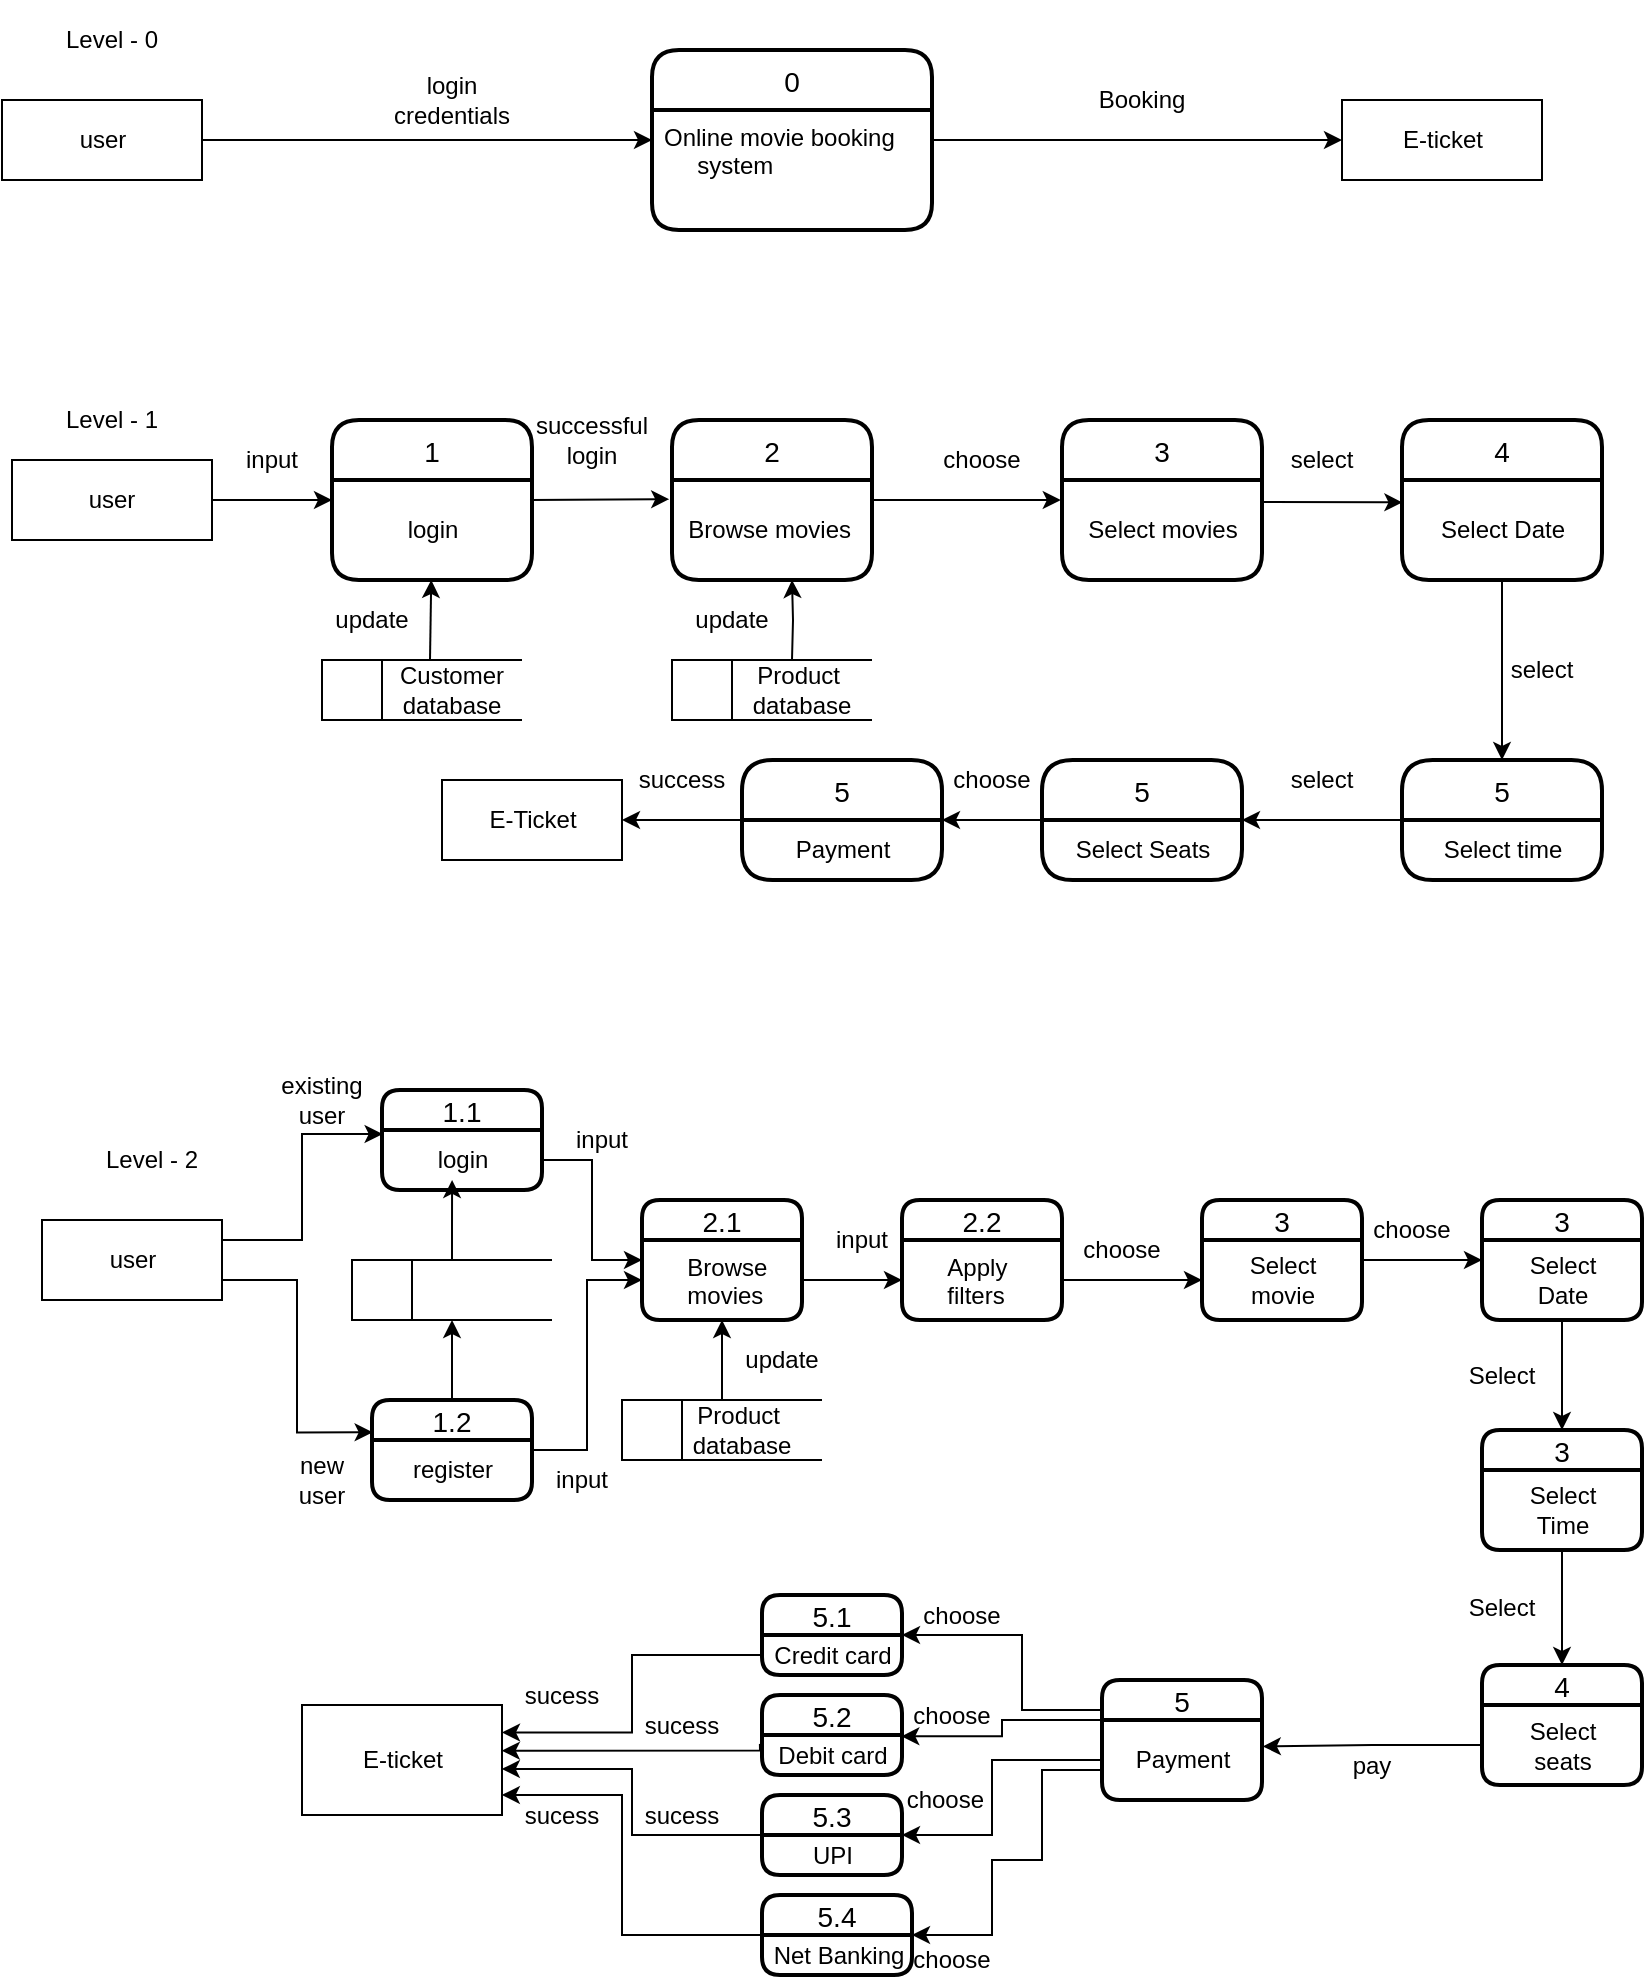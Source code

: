 <mxfile version="12.2.2" type="device" pages="1"><diagram id="ZBO5NhThzjogWeOsKLE4" name="Page-1"><mxGraphModel dx="3611" dy="1723" grid="1" gridSize="10" guides="1" tooltips="1" connect="1" arrows="1" fold="1" page="1" pageScale="1" pageWidth="850" pageHeight="1100" math="0" shadow="0"><root><mxCell id="0"/><mxCell id="1" parent="0"/><mxCell id="CX0yj90wI-lfDMvrGB9c-16" style="edgeStyle=orthogonalEdgeStyle;rounded=0;orthogonalLoop=1;jettySize=auto;html=1;exitX=1;exitY=0.5;exitDx=0;exitDy=0;entryX=0;entryY=0.5;entryDx=0;entryDy=0;" parent="1" source="CX0yj90wI-lfDMvrGB9c-2" target="CX0yj90wI-lfDMvrGB9c-9" edge="1"><mxGeometry relative="1" as="geometry"><mxPoint x="197" y="120" as="targetPoint"/></mxGeometry></mxCell><mxCell id="CX0yj90wI-lfDMvrGB9c-2" value="user" style="html=1;" parent="1" vertex="1"><mxGeometry x="10" y="80" width="100" height="40" as="geometry"/></mxCell><mxCell id="CX0yj90wI-lfDMvrGB9c-3" value="E-ticket" style="html=1;" parent="1" vertex="1"><mxGeometry x="680" y="80" width="100" height="40" as="geometry"/></mxCell><mxCell id="CX0yj90wI-lfDMvrGB9c-17" style="edgeStyle=orthogonalEdgeStyle;rounded=0;orthogonalLoop=1;jettySize=auto;html=1;exitX=1;exitY=0.25;exitDx=0;exitDy=0;entryX=0;entryY=0.5;entryDx=0;entryDy=0;" parent="1" source="CX0yj90wI-lfDMvrGB9c-10" target="CX0yj90wI-lfDMvrGB9c-3" edge="1"><mxGeometry relative="1" as="geometry"><mxPoint x="440" y="115" as="targetPoint"/></mxGeometry></mxCell><mxCell id="CX0yj90wI-lfDMvrGB9c-42" style="edgeStyle=orthogonalEdgeStyle;rounded=0;orthogonalLoop=1;jettySize=auto;html=1;exitX=1;exitY=0.5;exitDx=0;exitDy=0;entryX=0;entryY=0.2;entryDx=0;entryDy=0;entryPerimeter=0;" parent="1" source="CX0yj90wI-lfDMvrGB9c-19" target="CX0yj90wI-lfDMvrGB9c-32" edge="1"><mxGeometry relative="1" as="geometry"/></mxCell><mxCell id="CX0yj90wI-lfDMvrGB9c-19" value="user" style="whiteSpace=wrap;html=1;align=center;" parent="1" vertex="1"><mxGeometry x="15" y="260" width="100" height="40" as="geometry"/></mxCell><mxCell id="CX0yj90wI-lfDMvrGB9c-54" style="edgeStyle=orthogonalEdgeStyle;rounded=0;orthogonalLoop=1;jettySize=auto;html=1;entryX=0.5;entryY=0;entryDx=0;entryDy=0;" parent="1" source="CX0yj90wI-lfDMvrGB9c-23" target="CX0yj90wI-lfDMvrGB9c-24" edge="1"><mxGeometry relative="1" as="geometry"/></mxCell><mxCell id="CX0yj90wI-lfDMvrGB9c-38" value="" style="html=1;dashed=0;whitespace=wrap;shape=mxgraph.dfd.dataStoreID;align=left;spacingLeft=3;points=[[0,0],[0.5,0],[1,0],[0,0.5],[1,0.5],[0,1],[0.5,1],[1,1]];" parent="1" vertex="1"><mxGeometry x="170" y="360" width="100" height="30" as="geometry"/></mxCell><mxCell id="CX0yj90wI-lfDMvrGB9c-39" value="Customer database" style="text;html=1;strokeColor=none;fillColor=none;align=center;verticalAlign=middle;whiteSpace=wrap;rounded=0;" parent="1" vertex="1"><mxGeometry x="215" y="365" width="40" height="20" as="geometry"/></mxCell><mxCell id="CX0yj90wI-lfDMvrGB9c-44" value="" style="endArrow=classic;html=1;entryX=-0.014;entryY=0.192;entryDx=0;entryDy=0;entryPerimeter=0;" parent="1" target="CX0yj90wI-lfDMvrGB9c-33" edge="1"><mxGeometry width="50" height="50" relative="1" as="geometry"><mxPoint x="274" y="280" as="sourcePoint"/><mxPoint x="326" y="280" as="targetPoint"/></mxGeometry></mxCell><mxCell id="CX0yj90wI-lfDMvrGB9c-45" value="" style="endArrow=classic;html=1;entryX=-0.006;entryY=0.2;entryDx=0;entryDy=0;entryPerimeter=0;" parent="1" target="CX0yj90wI-lfDMvrGB9c-35" edge="1"><mxGeometry width="50" height="50" relative="1" as="geometry"><mxPoint x="445" y="280" as="sourcePoint"/><mxPoint x="475" y="279.8" as="targetPoint"/></mxGeometry></mxCell><mxCell id="CX0yj90wI-lfDMvrGB9c-46" value="" style="endArrow=classic;html=1;entryX=0.002;entryY=0.224;entryDx=0;entryDy=0;entryPerimeter=0;" parent="1" target="CX0yj90wI-lfDMvrGB9c-36" edge="1"><mxGeometry width="50" height="50" relative="1" as="geometry"><mxPoint x="640" y="281" as="sourcePoint"/><mxPoint x="670" y="300" as="targetPoint"/></mxGeometry></mxCell><mxCell id="CX0yj90wI-lfDMvrGB9c-47" value="input" style="text;html=1;strokeColor=none;fillColor=none;align=center;verticalAlign=middle;whiteSpace=wrap;rounded=0;" parent="1" vertex="1"><mxGeometry x="125" y="250" width="40" height="20" as="geometry"/></mxCell><mxCell id="CX0yj90wI-lfDMvrGB9c-48" value="" style="endArrow=classic;html=1;" parent="1" target="CX0yj90wI-lfDMvrGB9c-32" edge="1"><mxGeometry width="50" height="50" relative="1" as="geometry"><mxPoint x="224" y="360" as="sourcePoint"/><mxPoint x="219" y="322" as="targetPoint"/></mxGeometry></mxCell><mxCell id="CX0yj90wI-lfDMvrGB9c-49" value="successful&lt;br&gt;login" style="text;html=1;strokeColor=none;fillColor=none;align=center;verticalAlign=middle;whiteSpace=wrap;rounded=0;" parent="1" vertex="1"><mxGeometry x="285" y="230" width="40" height="40" as="geometry"/></mxCell><mxCell id="CX0yj90wI-lfDMvrGB9c-50" value="update" style="text;html=1;strokeColor=none;fillColor=none;align=center;verticalAlign=middle;whiteSpace=wrap;rounded=0;" parent="1" vertex="1"><mxGeometry x="175" y="330" width="40" height="20" as="geometry"/></mxCell><mxCell id="CX0yj90wI-lfDMvrGB9c-51" value="choose" style="text;html=1;strokeColor=none;fillColor=none;align=center;verticalAlign=middle;whiteSpace=wrap;rounded=0;" parent="1" vertex="1"><mxGeometry x="480" y="250" width="40" height="20" as="geometry"/></mxCell><mxCell id="CX0yj90wI-lfDMvrGB9c-53" value="select" style="text;html=1;strokeColor=none;fillColor=none;align=center;verticalAlign=middle;whiteSpace=wrap;rounded=0;" parent="1" vertex="1"><mxGeometry x="650" y="250" width="40" height="20" as="geometry"/></mxCell><mxCell id="CX0yj90wI-lfDMvrGB9c-56" value="choose" style="text;html=1;strokeColor=none;fillColor=none;align=center;verticalAlign=middle;whiteSpace=wrap;rounded=0;" parent="1" vertex="1"><mxGeometry x="485" y="410" width="40" height="20" as="geometry"/></mxCell><mxCell id="CX0yj90wI-lfDMvrGB9c-57" value="success" style="text;html=1;strokeColor=none;fillColor=none;align=center;verticalAlign=middle;whiteSpace=wrap;rounded=0;" parent="1" vertex="1"><mxGeometry x="330" y="410" width="40" height="20" as="geometry"/></mxCell><mxCell id="CX0yj90wI-lfDMvrGB9c-58" value="" style="html=1;dashed=0;whitespace=wrap;shape=mxgraph.dfd.dataStoreID;align=left;spacingLeft=3;points=[[0,0],[0.5,0],[1,0],[0,0.5],[1,0.5],[0,1],[0.5,1],[1,1]];" parent="1" vertex="1"><mxGeometry x="345" y="360" width="100" height="30" as="geometry"/></mxCell><mxCell id="CX0yj90wI-lfDMvrGB9c-63" style="edgeStyle=orthogonalEdgeStyle;rounded=0;orthogonalLoop=1;jettySize=auto;html=1;entryX=0.6;entryY=1;entryDx=0;entryDy=0;entryPerimeter=0;" parent="1" target="CX0yj90wI-lfDMvrGB9c-33" edge="1"><mxGeometry relative="1" as="geometry"><mxPoint x="405" y="360" as="sourcePoint"/></mxGeometry></mxCell><mxCell id="CX0yj90wI-lfDMvrGB9c-59" value="Product&amp;nbsp; database" style="text;html=1;strokeColor=none;fillColor=none;align=center;verticalAlign=middle;whiteSpace=wrap;rounded=0;" parent="1" vertex="1"><mxGeometry x="390" y="365" width="40" height="20" as="geometry"/></mxCell><mxCell id="xAE33orroYVYd5TaKZKQ-5" style="edgeStyle=orthogonalEdgeStyle;rounded=0;orthogonalLoop=1;jettySize=auto;html=1;entryX=0.004;entryY=0.067;entryDx=0;entryDy=0;entryPerimeter=0;exitX=1;exitY=0.25;exitDx=0;exitDy=0;" parent="1" source="CX0yj90wI-lfDMvrGB9c-66" target="CX0yj90wI-lfDMvrGB9c-64" edge="1"><mxGeometry relative="1" as="geometry"><mxPoint x="150" y="670" as="sourcePoint"/></mxGeometry></mxCell><mxCell id="xAE33orroYVYd5TaKZKQ-6" style="edgeStyle=orthogonalEdgeStyle;rounded=0;orthogonalLoop=1;jettySize=auto;html=1;entryX=0.004;entryY=-0.128;entryDx=0;entryDy=0;entryPerimeter=0;exitX=1;exitY=0.75;exitDx=0;exitDy=0;" parent="1" source="CX0yj90wI-lfDMvrGB9c-66" target="xAE33orroYVYd5TaKZKQ-2" edge="1"><mxGeometry relative="1" as="geometry"/></mxCell><mxCell id="CX0yj90wI-lfDMvrGB9c-66" value="user" style="html=1;dashed=0;whitespace=wrap;" parent="1" vertex="1"><mxGeometry x="30" y="640" width="90" height="40" as="geometry"/></mxCell><mxCell id="xAE33orroYVYd5TaKZKQ-11" style="edgeStyle=orthogonalEdgeStyle;rounded=0;orthogonalLoop=1;jettySize=auto;html=1;entryX=0;entryY=0.5;entryDx=0;entryDy=0;" parent="1" source="CX0yj90wI-lfDMvrGB9c-64" target="xAE33orroYVYd5TaKZKQ-7" edge="1"><mxGeometry relative="1" as="geometry"/></mxCell><mxCell id="xAE33orroYVYd5TaKZKQ-12" style="edgeStyle=orthogonalEdgeStyle;rounded=0;orthogonalLoop=1;jettySize=auto;html=1;entryX=0;entryY=0.5;entryDx=0;entryDy=0;exitX=1;exitY=0.5;exitDx=0;exitDy=0;" parent="1" source="xAE33orroYVYd5TaKZKQ-1" target="xAE33orroYVYd5TaKZKQ-8" edge="1"><mxGeometry relative="1" as="geometry"><mxPoint x="273" y="699" as="sourcePoint"/></mxGeometry></mxCell><mxCell id="xAE33orroYVYd5TaKZKQ-47" value="E-ticket" style="html=1;dashed=0;whitespace=wrap;" parent="1" vertex="1"><mxGeometry x="160" y="882.5" width="100" height="55" as="geometry"/></mxCell><mxCell id="xAE33orroYVYd5TaKZKQ-48" style="edgeStyle=orthogonalEdgeStyle;rounded=0;orthogonalLoop=1;jettySize=auto;html=1;entryX=0;entryY=0.5;entryDx=0;entryDy=0;" parent="1" source="xAE33orroYVYd5TaKZKQ-8" target="xAE33orroYVYd5TaKZKQ-14" edge="1"><mxGeometry relative="1" as="geometry"/></mxCell><mxCell id="xAE33orroYVYd5TaKZKQ-49" style="edgeStyle=orthogonalEdgeStyle;rounded=0;orthogonalLoop=1;jettySize=auto;html=1;entryX=0;entryY=0.5;entryDx=0;entryDy=0;entryPerimeter=0;" parent="1" source="xAE33orroYVYd5TaKZKQ-14" target="xAE33orroYVYd5TaKZKQ-19" edge="1"><mxGeometry relative="1" as="geometry"/></mxCell><mxCell id="xAE33orroYVYd5TaKZKQ-51" style="edgeStyle=orthogonalEdgeStyle;rounded=0;orthogonalLoop=1;jettySize=auto;html=1;entryX=1.005;entryY=0.33;entryDx=0;entryDy=0;entryPerimeter=0;" parent="1" source="xAE33orroYVYd5TaKZKQ-23" target="xAE33orroYVYd5TaKZKQ-30" edge="1"><mxGeometry relative="1" as="geometry"><mxPoint x="680" y="903" as="targetPoint"/></mxGeometry></mxCell><mxCell id="xAE33orroYVYd5TaKZKQ-52" style="edgeStyle=orthogonalEdgeStyle;rounded=0;orthogonalLoop=1;jettySize=auto;html=1;entryX=1;entryY=0.5;entryDx=0;entryDy=0;exitX=0;exitY=0.25;exitDx=0;exitDy=0;" parent="1" source="xAE33orroYVYd5TaKZKQ-29" target="xAE33orroYVYd5TaKZKQ-45" edge="1"><mxGeometry relative="1" as="geometry"><Array as="points"><mxPoint x="520" y="885"/><mxPoint x="520" y="848"/></Array><mxPoint x="520" y="897.5" as="sourcePoint"/></mxGeometry></mxCell><mxCell id="xAE33orroYVYd5TaKZKQ-55" value="" style="edgeStyle=orthogonalEdgeStyle;rounded=0;orthogonalLoop=1;jettySize=auto;html=1;entryX=0.995;entryY=0.032;entryDx=0;entryDy=0;entryPerimeter=0;" parent="1" target="xAE33orroYVYd5TaKZKQ-39" edge="1"><mxGeometry relative="1" as="geometry"><Array as="points"><mxPoint x="560" y="890"/><mxPoint x="510" y="890"/><mxPoint x="510" y="898"/></Array><mxPoint x="560" y="902.5" as="sourcePoint"/></mxGeometry></mxCell><mxCell id="xAE33orroYVYd5TaKZKQ-57" style="edgeStyle=orthogonalEdgeStyle;rounded=0;orthogonalLoop=1;jettySize=auto;html=1;entryX=1;entryY=0.5;entryDx=0;entryDy=0;exitX=-0.001;exitY=0.223;exitDx=0;exitDy=0;exitPerimeter=0;" parent="1" source="xAE33orroYVYd5TaKZKQ-30" target="xAE33orroYVYd5TaKZKQ-36" edge="1"><mxGeometry relative="1" as="geometry"><mxPoint x="550" y="910" as="sourcePoint"/><Array as="points"><mxPoint x="560" y="910"/><mxPoint x="505" y="910"/><mxPoint x="505" y="948"/></Array></mxGeometry></mxCell><mxCell id="xAE33orroYVYd5TaKZKQ-58" style="edgeStyle=orthogonalEdgeStyle;rounded=0;orthogonalLoop=1;jettySize=auto;html=1;entryX=1;entryY=0.5;entryDx=0;entryDy=0;exitX=0;exitY=0.75;exitDx=0;exitDy=0;" parent="1" source="xAE33orroYVYd5TaKZKQ-29" target="xAE33orroYVYd5TaKZKQ-34" edge="1"><mxGeometry relative="1" as="geometry"><mxPoint x="485" y="997.5" as="targetPoint"/><Array as="points"><mxPoint x="530" y="915"/><mxPoint x="530" y="960"/><mxPoint x="505" y="960"/><mxPoint x="505" y="998"/></Array><mxPoint x="520" y="927.5" as="sourcePoint"/></mxGeometry></mxCell><mxCell id="xAE33orroYVYd5TaKZKQ-61" style="edgeStyle=orthogonalEdgeStyle;rounded=0;orthogonalLoop=1;jettySize=auto;html=1;entryX=0.999;entryY=0.588;entryDx=0;entryDy=0;entryPerimeter=0;exitX=0.005;exitY=0.336;exitDx=0;exitDy=0;exitPerimeter=0;" parent="1" source="xAE33orroYVYd5TaKZKQ-36" target="xAE33orroYVYd5TaKZKQ-47" edge="1"><mxGeometry relative="1" as="geometry"><Array as="points"><mxPoint x="390" y="947.5"/><mxPoint x="325" y="947.5"/><mxPoint x="325" y="914.5"/><mxPoint x="260" y="914.5"/></Array></mxGeometry></mxCell><mxCell id="xAE33orroYVYd5TaKZKQ-82" style="edgeStyle=orthogonalEdgeStyle;rounded=0;orthogonalLoop=1;jettySize=auto;html=1;entryX=0.999;entryY=0.813;entryDx=0;entryDy=0;entryPerimeter=0;" parent="1" source="xAE33orroYVYd5TaKZKQ-34" target="xAE33orroYVYd5TaKZKQ-47" edge="1"><mxGeometry relative="1" as="geometry"><Array as="points"><mxPoint x="320" y="997.5"/><mxPoint x="320" y="927.5"/><mxPoint x="260" y="927.5"/></Array></mxGeometry></mxCell><mxCell id="xAE33orroYVYd5TaKZKQ-59" style="edgeStyle=orthogonalEdgeStyle;rounded=0;orthogonalLoop=1;jettySize=auto;html=1;entryX=1;entryY=0.25;entryDx=0;entryDy=0;" parent="1" source="xAE33orroYVYd5TaKZKQ-46" target="xAE33orroYVYd5TaKZKQ-47" edge="1"><mxGeometry relative="1" as="geometry"/></mxCell><mxCell id="xAE33orroYVYd5TaKZKQ-60" value="" style="edgeStyle=orthogonalEdgeStyle;rounded=0;orthogonalLoop=1;jettySize=auto;html=1;exitX=-0.015;exitY=0.222;exitDx=0;exitDy=0;exitPerimeter=0;entryX=0.999;entryY=0.415;entryDx=0;entryDy=0;entryPerimeter=0;" parent="1" source="xAE33orroYVYd5TaKZKQ-39" target="xAE33orroYVYd5TaKZKQ-47" edge="1"><mxGeometry relative="1" as="geometry"><mxPoint x="260" y="909.5" as="targetPoint"/><Array as="points"><mxPoint x="389" y="905.5"/></Array></mxGeometry></mxCell><mxCell id="xAE33orroYVYd5TaKZKQ-63" value="existing user" style="text;html=1;strokeColor=none;fillColor=none;align=center;verticalAlign=middle;whiteSpace=wrap;rounded=0;" parent="1" vertex="1"><mxGeometry x="150" y="570" width="40" height="20" as="geometry"/></mxCell><mxCell id="xAE33orroYVYd5TaKZKQ-64" value="new user" style="text;html=1;strokeColor=none;fillColor=none;align=center;verticalAlign=middle;whiteSpace=wrap;rounded=0;" parent="1" vertex="1"><mxGeometry x="150" y="760" width="40" height="20" as="geometry"/></mxCell><mxCell id="xAE33orroYVYd5TaKZKQ-65" value="input" style="text;html=1;strokeColor=none;fillColor=none;align=center;verticalAlign=middle;whiteSpace=wrap;rounded=0;" parent="1" vertex="1"><mxGeometry x="290" y="590" width="40" height="20" as="geometry"/></mxCell><mxCell id="xAE33orroYVYd5TaKZKQ-66" value="input" style="text;html=1;strokeColor=none;fillColor=none;align=center;verticalAlign=middle;whiteSpace=wrap;rounded=0;" parent="1" vertex="1"><mxGeometry x="230" y="665" width="40" height="20" as="geometry"/></mxCell><mxCell id="xAE33orroYVYd5TaKZKQ-67" value="input" style="text;html=1;strokeColor=none;fillColor=none;align=center;verticalAlign=middle;whiteSpace=wrap;rounded=0;" parent="1" vertex="1"><mxGeometry x="420" y="640" width="40" height="20" as="geometry"/></mxCell><mxCell id="xAE33orroYVYd5TaKZKQ-72" style="edgeStyle=orthogonalEdgeStyle;rounded=0;orthogonalLoop=1;jettySize=auto;html=1;entryX=0.438;entryY=0.833;entryDx=0;entryDy=0;entryPerimeter=0;" parent="1" source="xAE33orroYVYd5TaKZKQ-68" target="CX0yj90wI-lfDMvrGB9c-64" edge="1"><mxGeometry relative="1" as="geometry"/></mxCell><mxCell id="xAE33orroYVYd5TaKZKQ-73" style="edgeStyle=orthogonalEdgeStyle;rounded=0;orthogonalLoop=1;jettySize=auto;html=1;exitX=0.5;exitY=0;exitDx=0;exitDy=0;" parent="1" source="xAE33orroYVYd5TaKZKQ-1" target="xAE33orroYVYd5TaKZKQ-68" edge="1"><mxGeometry relative="1" as="geometry"/></mxCell><mxCell id="xAE33orroYVYd5TaKZKQ-68" value="&lt;span style=&quot;color: rgba(0 , 0 , 0 , 0) ; font-family: monospace ; font-size: 0px&quot;&gt;%3CmxGraphModel%3E%3Croot%3E%3CmxCell%20id%3D%220%22%2F%3E%3CmxCell%20id%3D%221%22%20parent%3D%220%22%2F%3E%3CmxCell%20id%3D%222%22%20value%3D%22Text%22%20style%3D%22text%3Bhtml%3D1%3BstrokeColor%3Dnone%3BfillColor%3Dnone%3Balign%3Dcenter%3BverticalAlign%3Dmiddle%3BwhiteSpace%3Dwrap%3Brounded%3D0%3B%22%20vertex%3D%221%22%20parent%3D%221%22%3E%3CmxGeometry%20x%3D%2295%22%20y%3D%22400%22%20width%3D%2240%22%20height%3D%2220%22%20as%3D%22geometry%22%2F%3E%3C%2FmxCell%3E%3C%2Froot%3E%3C%2FmxGraphModel%3E&lt;/span&gt;" style="html=1;dashed=0;whitespace=wrap;shape=mxgraph.dfd.dataStoreID;align=left;spacingLeft=3;points=[[0,0],[0.5,0],[1,0],[0,0.5],[1,0.5],[0,1],[0.5,1],[1,1]];" parent="1" vertex="1"><mxGeometry x="185" y="660" width="100" height="30" as="geometry"/></mxCell><mxCell id="xAE33orroYVYd5TaKZKQ-74" value="input" style="text;html=1;strokeColor=none;fillColor=none;align=center;verticalAlign=middle;whiteSpace=wrap;rounded=0;" parent="1" vertex="1"><mxGeometry x="280" y="760" width="40" height="20" as="geometry"/></mxCell><mxCell id="xAE33orroYVYd5TaKZKQ-75" value="choose" style="text;html=1;strokeColor=none;fillColor=none;align=center;verticalAlign=middle;whiteSpace=wrap;rounded=0;" parent="1" vertex="1"><mxGeometry x="550" y="645" width="40" height="20" as="geometry"/></mxCell><mxCell id="xAE33orroYVYd5TaKZKQ-76" value="choose" style="text;html=1;strokeColor=none;fillColor=none;align=center;verticalAlign=middle;whiteSpace=wrap;rounded=0;" parent="1" vertex="1"><mxGeometry x="695" y="635" width="40" height="20" as="geometry"/></mxCell><mxCell id="xAE33orroYVYd5TaKZKQ-77" value="pay" style="text;html=1;strokeColor=none;fillColor=none;align=center;verticalAlign=middle;whiteSpace=wrap;rounded=0;" parent="1" vertex="1"><mxGeometry x="675" y="902.5" width="40" height="20" as="geometry"/></mxCell><mxCell id="xAE33orroYVYd5TaKZKQ-78" value="choose" style="text;html=1;strokeColor=none;fillColor=none;align=center;verticalAlign=middle;whiteSpace=wrap;rounded=0;" parent="1" vertex="1"><mxGeometry x="470" y="827.5" width="40" height="20" as="geometry"/></mxCell><mxCell id="xAE33orroYVYd5TaKZKQ-79" value="choose" style="text;html=1;strokeColor=none;fillColor=none;align=center;verticalAlign=middle;whiteSpace=wrap;rounded=0;" parent="1" vertex="1"><mxGeometry x="465" y="877.5" width="40" height="20" as="geometry"/></mxCell><mxCell id="xAE33orroYVYd5TaKZKQ-80" value="&amp;nbsp;choose" style="text;html=1;strokeColor=none;fillColor=none;align=center;verticalAlign=middle;whiteSpace=wrap;rounded=0;" parent="1" vertex="1"><mxGeometry x="460" y="920" width="40" height="20" as="geometry"/></mxCell><mxCell id="xAE33orroYVYd5TaKZKQ-81" value="choose" style="text;html=1;strokeColor=none;fillColor=none;align=center;verticalAlign=middle;whiteSpace=wrap;rounded=0;" parent="1" vertex="1"><mxGeometry x="465" y="1000" width="40" height="20" as="geometry"/></mxCell><mxCell id="xAE33orroYVYd5TaKZKQ-83" value="sucess" style="text;html=1;strokeColor=none;fillColor=none;align=center;verticalAlign=middle;whiteSpace=wrap;rounded=0;" parent="1" vertex="1"><mxGeometry x="270" y="867.5" width="40" height="20" as="geometry"/></mxCell><mxCell id="xAE33orroYVYd5TaKZKQ-84" value="sucess" style="text;html=1;strokeColor=none;fillColor=none;align=center;verticalAlign=middle;whiteSpace=wrap;rounded=0;" parent="1" vertex="1"><mxGeometry x="270" y="927.5" width="40" height="20" as="geometry"/></mxCell><mxCell id="xAE33orroYVYd5TaKZKQ-85" value="sucess" style="text;html=1;strokeColor=none;fillColor=none;align=center;verticalAlign=middle;whiteSpace=wrap;rounded=0;" parent="1" vertex="1"><mxGeometry x="330" y="882.5" width="40" height="20" as="geometry"/></mxCell><mxCell id="xAE33orroYVYd5TaKZKQ-86" value="sucess" style="text;html=1;strokeColor=none;fillColor=none;align=center;verticalAlign=middle;whiteSpace=wrap;rounded=0;" parent="1" vertex="1"><mxGeometry x="330" y="927.5" width="40" height="20" as="geometry"/></mxCell><mxCell id="xAE33orroYVYd5TaKZKQ-87" value="Level - 0" style="text;html=1;strokeColor=none;fillColor=none;align=center;verticalAlign=middle;whiteSpace=wrap;rounded=0;" parent="1" vertex="1"><mxGeometry x="10" y="30" width="110" height="40" as="geometry"/></mxCell><mxCell id="xAE33orroYVYd5TaKZKQ-88" value="login credentials" style="text;html=1;strokeColor=none;fillColor=none;align=center;verticalAlign=middle;whiteSpace=wrap;rounded=0;" parent="1" vertex="1"><mxGeometry x="215" y="70" width="40" height="20" as="geometry"/></mxCell><mxCell id="xAE33orroYVYd5TaKZKQ-89" value="Booking" style="text;html=1;strokeColor=none;fillColor=none;align=center;verticalAlign=middle;whiteSpace=wrap;rounded=0;" parent="1" vertex="1"><mxGeometry x="560" y="70" width="40" height="20" as="geometry"/></mxCell><mxCell id="CX0yj90wI-lfDMvrGB9c-9" value="0" style="swimlane;childLayout=stackLayout;horizontal=1;startSize=30;horizontalStack=0;rounded=1;fontSize=14;fontStyle=0;strokeWidth=2;resizeParent=0;resizeLast=1;shadow=0;dashed=0;align=center;" parent="1" vertex="1"><mxGeometry x="335" y="55" width="140" height="90" as="geometry"/></mxCell><mxCell id="CX0yj90wI-lfDMvrGB9c-10" value="Online movie booking &#10;     system" style="align=left;strokeColor=none;fillColor=none;spacingLeft=4;fontSize=12;verticalAlign=top;resizable=0;rotatable=0;part=1;" parent="CX0yj90wI-lfDMvrGB9c-9" vertex="1"><mxGeometry y="30" width="140" height="60" as="geometry"/></mxCell><mxCell id="xAE33orroYVYd5TaKZKQ-91" value="Level - 1" style="text;html=1;strokeColor=none;fillColor=none;align=center;verticalAlign=middle;whiteSpace=wrap;rounded=0;" parent="1" vertex="1"><mxGeometry x="10" y="220" width="110" height="40" as="geometry"/></mxCell><mxCell id="xAE33orroYVYd5TaKZKQ-92" value="Level - 2" style="text;html=1;strokeColor=none;fillColor=none;align=center;verticalAlign=middle;whiteSpace=wrap;rounded=0;" parent="1" vertex="1"><mxGeometry x="30" y="590" width="110" height="40" as="geometry"/></mxCell><mxCell id="xAE33orroYVYd5TaKZKQ-93" value="update" style="text;html=1;strokeColor=none;fillColor=none;align=center;verticalAlign=middle;whiteSpace=wrap;rounded=0;" parent="1" vertex="1"><mxGeometry x="355" y="330" width="40" height="20" as="geometry"/></mxCell><mxCell id="xAE33orroYVYd5TaKZKQ-97" value="" style="html=1;dashed=0;whitespace=wrap;shape=mxgraph.dfd.dataStoreID;align=left;spacingLeft=3;points=[[0,0],[0.5,0],[1,0],[0,0.5],[1,0.5],[0,1],[0.5,1],[1,1]];" parent="1" vertex="1"><mxGeometry x="320" y="730" width="100" height="30" as="geometry"/></mxCell><mxCell id="xAE33orroYVYd5TaKZKQ-101" style="edgeStyle=orthogonalEdgeStyle;rounded=0;orthogonalLoop=1;jettySize=auto;html=1;exitX=0.5;exitY=0;exitDx=0;exitDy=0;" parent="1" source="xAE33orroYVYd5TaKZKQ-97" target="xAE33orroYVYd5TaKZKQ-8" edge="1"><mxGeometry relative="1" as="geometry"><mxPoint x="370" y="690" as="targetPoint"/></mxGeometry></mxCell><mxCell id="xAE33orroYVYd5TaKZKQ-98" value="Product&amp;nbsp; database" style="text;html=1;strokeColor=none;fillColor=none;align=center;verticalAlign=middle;whiteSpace=wrap;rounded=0;" parent="1" vertex="1"><mxGeometry x="360" y="737.5" width="40" height="15" as="geometry"/></mxCell><mxCell id="xAE33orroYVYd5TaKZKQ-99" value="update" style="text;html=1;strokeColor=none;fillColor=none;align=center;verticalAlign=middle;whiteSpace=wrap;rounded=0;" parent="1" vertex="1"><mxGeometry x="380" y="700" width="40" height="20" as="geometry"/></mxCell><mxCell id="xAE33orroYVYd5TaKZKQ-7" value="2.1" style="swimlane;childLayout=stackLayout;horizontal=1;startSize=20;horizontalStack=0;rounded=1;fontSize=14;fontStyle=0;strokeWidth=2;resizeParent=0;resizeLast=1;shadow=0;dashed=0;align=center;" parent="1" vertex="1"><mxGeometry x="330" y="630" width="80" height="60" as="geometry"/></mxCell><mxCell id="xAE33orroYVYd5TaKZKQ-8" value="     Browse &#10;     movies" style="align=left;strokeColor=none;fillColor=none;spacingLeft=4;fontSize=12;verticalAlign=top;resizable=0;rotatable=0;part=1;" parent="xAE33orroYVYd5TaKZKQ-7" vertex="1"><mxGeometry y="20" width="80" height="40" as="geometry"/></mxCell><mxCell id="xAE33orroYVYd5TaKZKQ-13" value="2.2" style="swimlane;childLayout=stackLayout;horizontal=1;startSize=20;horizontalStack=0;rounded=1;fontSize=14;fontStyle=0;strokeWidth=2;resizeParent=0;resizeLast=1;shadow=0;dashed=0;align=center;" parent="1" vertex="1"><mxGeometry x="460" y="630" width="80" height="60" as="geometry"/></mxCell><mxCell id="xAE33orroYVYd5TaKZKQ-14" value="     Apply&#10;     filters" style="align=left;strokeColor=none;fillColor=none;spacingLeft=4;fontSize=12;verticalAlign=top;resizable=0;rotatable=0;part=1;" parent="xAE33orroYVYd5TaKZKQ-13" vertex="1"><mxGeometry y="20" width="80" height="40" as="geometry"/></mxCell><mxCell id="xAE33orroYVYd5TaKZKQ-22" value="4" style="swimlane;childLayout=stackLayout;horizontal=1;startSize=20;horizontalStack=0;rounded=1;fontSize=14;fontStyle=0;strokeWidth=2;resizeParent=0;resizeLast=1;shadow=0;dashed=0;align=center;" parent="1" vertex="1"><mxGeometry x="750" y="862.5" width="80" height="60" as="geometry"/></mxCell><mxCell id="xAE33orroYVYd5TaKZKQ-23" value="Select &lt;br&gt;seats" style="text;html=1;align=center;verticalAlign=middle;resizable=0;points=[];autosize=1;" parent="xAE33orroYVYd5TaKZKQ-22" vertex="1"><mxGeometry y="20" width="80" height="40" as="geometry"/></mxCell><mxCell id="v0SH5jga3Lx3y3Vp9Yt3-28" value="" style="edgeStyle=orthogonalEdgeStyle;rounded=0;orthogonalLoop=1;jettySize=auto;html=1;" edge="1" parent="1" source="xAE33orroYVYd5TaKZKQ-15" target="v0SH5jga3Lx3y3Vp9Yt3-26"><mxGeometry relative="1" as="geometry"/></mxCell><mxCell id="xAE33orroYVYd5TaKZKQ-15" value="3" style="swimlane;childLayout=stackLayout;horizontal=1;startSize=20;horizontalStack=0;rounded=1;fontSize=14;fontStyle=0;strokeWidth=2;resizeParent=0;resizeLast=1;shadow=0;dashed=0;align=center;" parent="1" vertex="1"><mxGeometry x="610" y="630" width="80" height="60" as="geometry"/></mxCell><mxCell id="xAE33orroYVYd5TaKZKQ-19" value="Select &lt;br&gt;movie" style="text;html=1;align=center;verticalAlign=middle;resizable=0;points=[];autosize=1;" parent="xAE33orroYVYd5TaKZKQ-15" vertex="1"><mxGeometry y="20" width="80" height="40" as="geometry"/></mxCell><mxCell id="v0SH5jga3Lx3y3Vp9Yt3-32" value="" style="edgeStyle=orthogonalEdgeStyle;rounded=0;orthogonalLoop=1;jettySize=auto;html=1;" edge="1" parent="1" source="v0SH5jga3Lx3y3Vp9Yt3-26" target="v0SH5jga3Lx3y3Vp9Yt3-30"><mxGeometry relative="1" as="geometry"/></mxCell><mxCell id="v0SH5jga3Lx3y3Vp9Yt3-26" value="3" style="swimlane;childLayout=stackLayout;horizontal=1;startSize=20;horizontalStack=0;rounded=1;fontSize=14;fontStyle=0;strokeWidth=2;resizeParent=0;resizeLast=1;shadow=0;dashed=0;align=center;" vertex="1" parent="1"><mxGeometry x="750" y="630" width="80" height="60" as="geometry"/></mxCell><mxCell id="v0SH5jga3Lx3y3Vp9Yt3-27" value="Select &lt;br&gt;Date" style="text;html=1;align=center;verticalAlign=middle;resizable=0;points=[];autosize=1;" vertex="1" parent="v0SH5jga3Lx3y3Vp9Yt3-26"><mxGeometry y="20" width="80" height="40" as="geometry"/></mxCell><mxCell id="v0SH5jga3Lx3y3Vp9Yt3-30" value="3" style="swimlane;childLayout=stackLayout;horizontal=1;startSize=20;horizontalStack=0;rounded=1;fontSize=14;fontStyle=0;strokeWidth=2;resizeParent=0;resizeLast=1;shadow=0;dashed=0;align=center;" vertex="1" parent="1"><mxGeometry x="750" y="745" width="80" height="60" as="geometry"/></mxCell><mxCell id="v0SH5jga3Lx3y3Vp9Yt3-31" value="Select &lt;br&gt;Time" style="text;html=1;align=center;verticalAlign=middle;resizable=0;points=[];autosize=1;" vertex="1" parent="v0SH5jga3Lx3y3Vp9Yt3-30"><mxGeometry y="20" width="80" height="40" as="geometry"/></mxCell><mxCell id="xAE33orroYVYd5TaKZKQ-29" value="5" style="swimlane;childLayout=stackLayout;horizontal=1;startSize=20;horizontalStack=0;rounded=1;fontSize=14;fontStyle=0;strokeWidth=2;resizeParent=0;resizeLast=1;shadow=0;dashed=0;align=center;" parent="1" vertex="1"><mxGeometry x="560" y="870" width="80" height="60" as="geometry"/></mxCell><mxCell id="xAE33orroYVYd5TaKZKQ-30" value="Payment" style="text;html=1;align=center;verticalAlign=middle;resizable=0;points=[];autosize=1;" parent="xAE33orroYVYd5TaKZKQ-29" vertex="1"><mxGeometry y="20" width="80" height="40" as="geometry"/></mxCell><mxCell id="xAE33orroYVYd5TaKZKQ-45" value="5.1" style="swimlane;childLayout=stackLayout;horizontal=1;startSize=20;horizontalStack=0;rounded=1;fontSize=14;fontStyle=0;strokeWidth=2;resizeParent=0;resizeLast=1;shadow=0;dashed=0;align=center;" parent="1" vertex="1"><mxGeometry x="390" y="827.5" width="70" height="40" as="geometry"/></mxCell><mxCell id="xAE33orroYVYd5TaKZKQ-46" value="Credit card" style="text;html=1;align=center;verticalAlign=middle;resizable=0;points=[];autosize=1;" parent="xAE33orroYVYd5TaKZKQ-45" vertex="1"><mxGeometry y="20" width="70" height="20" as="geometry"/></mxCell><mxCell id="xAE33orroYVYd5TaKZKQ-38" value="5.2" style="swimlane;childLayout=stackLayout;horizontal=1;startSize=20;horizontalStack=0;rounded=1;fontSize=14;fontStyle=0;strokeWidth=2;resizeParent=0;resizeLast=1;shadow=0;dashed=0;align=center;" parent="1" vertex="1"><mxGeometry x="390" y="877.5" width="70" height="40" as="geometry"/></mxCell><mxCell id="xAE33orroYVYd5TaKZKQ-39" value="Debit card" style="text;html=1;align=center;verticalAlign=middle;resizable=0;points=[];autosize=1;" parent="xAE33orroYVYd5TaKZKQ-38" vertex="1"><mxGeometry y="20" width="70" height="20" as="geometry"/></mxCell><mxCell id="xAE33orroYVYd5TaKZKQ-36" value="5.3" style="swimlane;childLayout=stackLayout;horizontal=1;startSize=20;horizontalStack=0;rounded=1;fontSize=14;fontStyle=0;strokeWidth=2;resizeParent=0;resizeLast=1;shadow=0;dashed=0;align=center;" parent="1" vertex="1"><mxGeometry x="390" y="927.5" width="70" height="40" as="geometry"/></mxCell><mxCell id="xAE33orroYVYd5TaKZKQ-37" value="UPI" style="text;html=1;align=center;verticalAlign=middle;resizable=0;points=[];autosize=1;" parent="xAE33orroYVYd5TaKZKQ-36" vertex="1"><mxGeometry y="20" width="70" height="20" as="geometry"/></mxCell><mxCell id="xAE33orroYVYd5TaKZKQ-34" value="5.4" style="swimlane;childLayout=stackLayout;horizontal=1;startSize=20;horizontalStack=0;rounded=1;fontSize=14;fontStyle=0;strokeWidth=2;resizeParent=0;resizeLast=1;shadow=0;dashed=0;align=center;" parent="1" vertex="1"><mxGeometry x="390" y="977.5" width="75" height="40" as="geometry"/></mxCell><mxCell id="xAE33orroYVYd5TaKZKQ-35" value="Net Banking" style="text;html=1;align=center;verticalAlign=middle;resizable=0;points=[];autosize=1;" parent="xAE33orroYVYd5TaKZKQ-34" vertex="1"><mxGeometry y="20" width="75" height="20" as="geometry"/></mxCell><mxCell id="CX0yj90wI-lfDMvrGB9c-25" value="1.1" style="swimlane;childLayout=stackLayout;horizontal=1;startSize=20;horizontalStack=0;rounded=1;fontSize=14;fontStyle=0;strokeWidth=2;resizeParent=0;resizeLast=1;shadow=0;dashed=0;align=center;" parent="1" vertex="1"><mxGeometry x="200" y="575" width="80" height="50" as="geometry"/></mxCell><mxCell id="CX0yj90wI-lfDMvrGB9c-64" value="login" style="text;html=1;align=center;verticalAlign=middle;resizable=0;points=[];autosize=1;" parent="CX0yj90wI-lfDMvrGB9c-25" vertex="1"><mxGeometry y="20" width="80" height="30" as="geometry"/></mxCell><mxCell id="xAE33orroYVYd5TaKZKQ-1" value="1.2" style="swimlane;childLayout=stackLayout;horizontal=1;startSize=20;horizontalStack=0;rounded=1;fontSize=14;fontStyle=0;strokeWidth=2;resizeParent=0;resizeLast=1;shadow=0;dashed=0;align=center;" parent="1" vertex="1"><mxGeometry x="195" y="730" width="80" height="50" as="geometry"/></mxCell><mxCell id="xAE33orroYVYd5TaKZKQ-2" value="register" style="text;html=1;align=center;verticalAlign=middle;resizable=0;points=[];autosize=1;" parent="xAE33orroYVYd5TaKZKQ-1" vertex="1"><mxGeometry y="20" width="80" height="30" as="geometry"/></mxCell><mxCell id="CX0yj90wI-lfDMvrGB9c-27" value="2" style="swimlane;childLayout=stackLayout;horizontal=1;startSize=30;horizontalStack=0;rounded=1;fontSize=14;fontStyle=0;strokeWidth=2;resizeParent=0;resizeLast=1;shadow=0;dashed=0;align=center;" parent="1" vertex="1"><mxGeometry x="345" y="240" width="100" height="80" as="geometry"/></mxCell><mxCell id="CX0yj90wI-lfDMvrGB9c-33" value="Browse movies&amp;nbsp;" style="text;html=1;align=center;verticalAlign=middle;resizable=0;points=[];autosize=1;" parent="CX0yj90wI-lfDMvrGB9c-27" vertex="1"><mxGeometry y="30" width="100" height="50" as="geometry"/></mxCell><mxCell id="CX0yj90wI-lfDMvrGB9c-26" value="3" style="swimlane;childLayout=stackLayout;horizontal=1;startSize=30;horizontalStack=0;rounded=1;fontSize=14;fontStyle=0;strokeWidth=2;resizeParent=0;resizeLast=1;shadow=0;dashed=0;align=center;" parent="1" vertex="1"><mxGeometry x="540" y="240" width="100" height="80" as="geometry"/></mxCell><mxCell id="CX0yj90wI-lfDMvrGB9c-35" value="Select movies" style="text;html=1;align=center;verticalAlign=middle;resizable=0;points=[];autosize=1;" parent="CX0yj90wI-lfDMvrGB9c-26" vertex="1"><mxGeometry y="30" width="100" height="50" as="geometry"/></mxCell><mxCell id="CX0yj90wI-lfDMvrGB9c-23" value="4" style="swimlane;childLayout=stackLayout;horizontal=1;startSize=30;horizontalStack=0;rounded=1;fontSize=14;fontStyle=0;strokeWidth=2;resizeParent=0;resizeLast=1;shadow=0;dashed=0;align=center;" parent="1" vertex="1"><mxGeometry x="710" y="240" width="100" height="80" as="geometry"/></mxCell><mxCell id="CX0yj90wI-lfDMvrGB9c-36" value="Select Date" style="text;html=1;align=center;verticalAlign=middle;resizable=0;points=[];autosize=1;" parent="CX0yj90wI-lfDMvrGB9c-23" vertex="1"><mxGeometry y="30" width="100" height="50" as="geometry"/></mxCell><mxCell id="CX0yj90wI-lfDMvrGB9c-21" value="1" style="swimlane;childLayout=stackLayout;horizontal=1;startSize=30;horizontalStack=0;rounded=1;fontSize=14;fontStyle=0;strokeWidth=2;resizeParent=0;resizeLast=1;shadow=0;dashed=0;align=center;" parent="1" vertex="1"><mxGeometry x="175" y="240" width="100" height="80" as="geometry"/></mxCell><mxCell id="CX0yj90wI-lfDMvrGB9c-32" value="login" style="text;html=1;align=center;verticalAlign=middle;resizable=0;points=[];autosize=1;" parent="CX0yj90wI-lfDMvrGB9c-21" vertex="1"><mxGeometry y="30" width="100" height="50" as="geometry"/></mxCell><mxCell id="v0SH5jga3Lx3y3Vp9Yt3-8" value="" style="edgeStyle=orthogonalEdgeStyle;rounded=0;orthogonalLoop=1;jettySize=auto;html=1;" edge="1" parent="1" source="CX0yj90wI-lfDMvrGB9c-24" target="v0SH5jga3Lx3y3Vp9Yt3-6"><mxGeometry relative="1" as="geometry"/></mxCell><mxCell id="CX0yj90wI-lfDMvrGB9c-24" value="5" style="swimlane;childLayout=stackLayout;horizontal=1;startSize=30;horizontalStack=0;rounded=1;fontSize=14;fontStyle=0;strokeWidth=2;resizeParent=0;resizeLast=1;shadow=0;dashed=0;align=center;arcSize=17;" parent="1" vertex="1"><mxGeometry x="710" y="410" width="100" height="60" as="geometry"/></mxCell><mxCell id="CX0yj90wI-lfDMvrGB9c-37" value="Select time" style="text;html=1;align=center;verticalAlign=middle;resizable=0;points=[];autosize=1;" parent="CX0yj90wI-lfDMvrGB9c-24" vertex="1"><mxGeometry y="30" width="100" height="30" as="geometry"/></mxCell><mxCell id="v0SH5jga3Lx3y3Vp9Yt3-12" value="" style="edgeStyle=orthogonalEdgeStyle;rounded=0;orthogonalLoop=1;jettySize=auto;html=1;" edge="1" parent="1" source="v0SH5jga3Lx3y3Vp9Yt3-6" target="v0SH5jga3Lx3y3Vp9Yt3-10"><mxGeometry relative="1" as="geometry"/></mxCell><mxCell id="v0SH5jga3Lx3y3Vp9Yt3-6" value="5" style="swimlane;childLayout=stackLayout;horizontal=1;startSize=30;horizontalStack=0;rounded=1;fontSize=14;fontStyle=0;strokeWidth=2;resizeParent=0;resizeLast=1;shadow=0;dashed=0;align=center;arcSize=17;" vertex="1" parent="1"><mxGeometry x="530" y="410" width="100" height="60" as="geometry"/></mxCell><mxCell id="v0SH5jga3Lx3y3Vp9Yt3-7" value="Select Seats" style="text;html=1;align=center;verticalAlign=middle;resizable=0;points=[];autosize=1;" vertex="1" parent="v0SH5jga3Lx3y3Vp9Yt3-6"><mxGeometry y="30" width="100" height="30" as="geometry"/></mxCell><mxCell id="v0SH5jga3Lx3y3Vp9Yt3-17" style="edgeStyle=orthogonalEdgeStyle;rounded=0;orthogonalLoop=1;jettySize=auto;html=1;entryX=1;entryY=0.5;entryDx=0;entryDy=0;" edge="1" parent="1" source="v0SH5jga3Lx3y3Vp9Yt3-10" target="v0SH5jga3Lx3y3Vp9Yt3-16"><mxGeometry relative="1" as="geometry"/></mxCell><mxCell id="v0SH5jga3Lx3y3Vp9Yt3-10" value="5" style="swimlane;childLayout=stackLayout;horizontal=1;startSize=30;horizontalStack=0;rounded=1;fontSize=14;fontStyle=0;strokeWidth=2;resizeParent=0;resizeLast=1;shadow=0;dashed=0;align=center;arcSize=17;" vertex="1" parent="1"><mxGeometry x="380" y="410" width="100" height="60" as="geometry"/></mxCell><mxCell id="v0SH5jga3Lx3y3Vp9Yt3-11" value="Payment" style="text;html=1;align=center;verticalAlign=middle;resizable=0;points=[];autosize=1;" vertex="1" parent="v0SH5jga3Lx3y3Vp9Yt3-10"><mxGeometry y="30" width="100" height="30" as="geometry"/></mxCell><mxCell id="v0SH5jga3Lx3y3Vp9Yt3-16" value="E-Ticket" style="html=1;dashed=0;whitespace=wrap;" vertex="1" parent="1"><mxGeometry x="230" y="420" width="90" height="40" as="geometry"/></mxCell><mxCell id="v0SH5jga3Lx3y3Vp9Yt3-18" value="select" style="text;html=1;strokeColor=none;fillColor=none;align=center;verticalAlign=middle;whiteSpace=wrap;rounded=0;" vertex="1" parent="1"><mxGeometry x="760" y="355" width="40" height="20" as="geometry"/></mxCell><mxCell id="v0SH5jga3Lx3y3Vp9Yt3-19" value="select" style="text;html=1;strokeColor=none;fillColor=none;align=center;verticalAlign=middle;whiteSpace=wrap;rounded=0;" vertex="1" parent="1"><mxGeometry x="650" y="410" width="40" height="20" as="geometry"/></mxCell><mxCell id="v0SH5jga3Lx3y3Vp9Yt3-33" value="Select" style="text;html=1;strokeColor=none;fillColor=none;align=center;verticalAlign=middle;whiteSpace=wrap;rounded=0;" vertex="1" parent="1"><mxGeometry x="740" y="707.5" width="40" height="20" as="geometry"/></mxCell><mxCell id="v0SH5jga3Lx3y3Vp9Yt3-37" style="edgeStyle=orthogonalEdgeStyle;rounded=0;orthogonalLoop=1;jettySize=auto;html=1;entryX=0.5;entryY=0;entryDx=0;entryDy=0;" edge="1" parent="1" source="v0SH5jga3Lx3y3Vp9Yt3-31" target="xAE33orroYVYd5TaKZKQ-22"><mxGeometry relative="1" as="geometry"/></mxCell><mxCell id="v0SH5jga3Lx3y3Vp9Yt3-38" value="Select" style="text;html=1;strokeColor=none;fillColor=none;align=center;verticalAlign=middle;whiteSpace=wrap;rounded=0;" vertex="1" parent="1"><mxGeometry x="740" y="824" width="40" height="20" as="geometry"/></mxCell></root></mxGraphModel></diagram></mxfile>